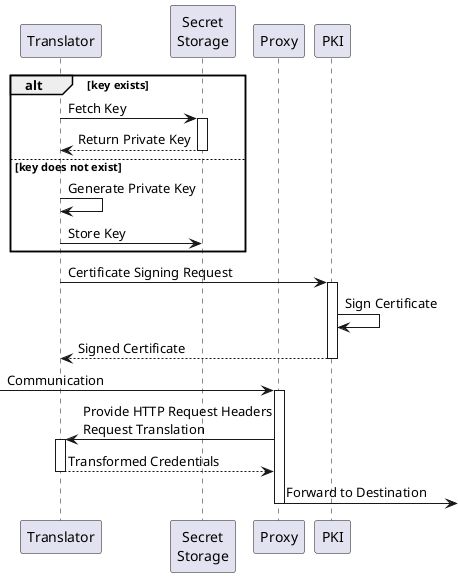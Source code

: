 @startuml
skinparam backgroundcolor transparent

participant "Translator" as t
participant "Secret\nStorage" as sec
participant "Proxy" as p
participant "PKI" as k

alt key exists
    t -> sec : Fetch Key
    activate sec
    return Return Private Key
else key does not exist
    t -> t : Generate Private Key
    t -> sec : Store Key
end

t -> k : Certificate Signing Request
activate k
    k -> k : Sign Certificate
return Signed Certificate

[-> p : Communication
activate p
    p -> t : Provide HTTP Request Headers\nRequest Translation
    activate t
    return Transformed Credentials
    p ->] : Forward to Destination
deactivate p

@enduml
